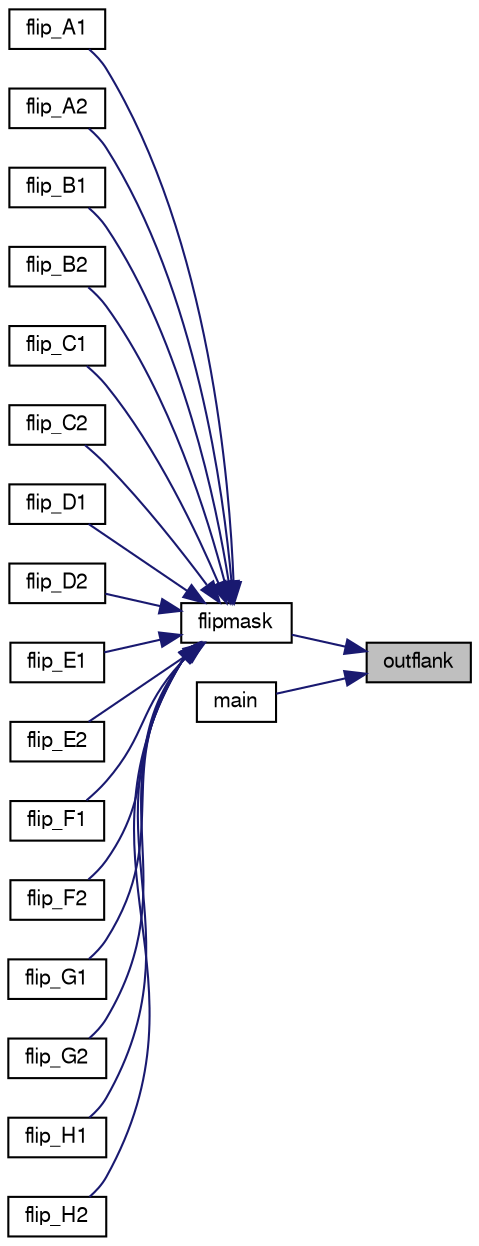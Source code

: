 digraph "outflank"
{
 // LATEX_PDF_SIZE
  bgcolor="transparent";
  edge [fontname="FreeSans",fontsize="10",labelfontname="FreeSans",labelfontsize="10"];
  node [fontname="FreeSans",fontsize="10",shape=record];
  rankdir="RL";
  Node1 [label="outflank",height=0.2,width=0.4,color="black", fillcolor="grey75", style="filled", fontcolor="black",tooltip=" "];
  Node1 -> Node2 [dir="back",color="midnightblue",fontsize="10",style="solid",fontname="FreeSans"];
  Node2 [label="flipmask",height=0.2,width=0.4,color="black",URL="$flip__sse_8c.html#a61d89d0703dac7cf9a62a39cf5708f39",tooltip=" "];
  Node2 -> Node3 [dir="back",color="midnightblue",fontsize="10",style="solid",fontname="FreeSans"];
  Node3 [label="flip_A1",height=0.2,width=0.4,color="black",URL="$flip__sse_8c.html#a002f9c4da61022b1935b5093ea9c29e8",tooltip=" "];
  Node2 -> Node4 [dir="back",color="midnightblue",fontsize="10",style="solid",fontname="FreeSans"];
  Node4 [label="flip_A2",height=0.2,width=0.4,color="black",URL="$flip__sse_8c.html#a1195312f3120e829596039a8df5b8409",tooltip=" "];
  Node2 -> Node5 [dir="back",color="midnightblue",fontsize="10",style="solid",fontname="FreeSans"];
  Node5 [label="flip_B1",height=0.2,width=0.4,color="black",URL="$flip__sse_8c.html#a3d40d319f85fbd80ff81a29023b91a10",tooltip=" "];
  Node2 -> Node6 [dir="back",color="midnightblue",fontsize="10",style="solid",fontname="FreeSans"];
  Node6 [label="flip_B2",height=0.2,width=0.4,color="black",URL="$flip__sse_8c.html#ab64f0c678112f332d54f730c8ae3234b",tooltip=" "];
  Node2 -> Node7 [dir="back",color="midnightblue",fontsize="10",style="solid",fontname="FreeSans"];
  Node7 [label="flip_C1",height=0.2,width=0.4,color="black",URL="$flip__sse_8c.html#a6203dd06302b84721bd24e5bd20d4896",tooltip=" "];
  Node2 -> Node8 [dir="back",color="midnightblue",fontsize="10",style="solid",fontname="FreeSans"];
  Node8 [label="flip_C2",height=0.2,width=0.4,color="black",URL="$flip__sse_8c.html#a1ee90a5edb5e32acacb0186db32ece2a",tooltip=" "];
  Node2 -> Node9 [dir="back",color="midnightblue",fontsize="10",style="solid",fontname="FreeSans"];
  Node9 [label="flip_D1",height=0.2,width=0.4,color="black",URL="$flip__sse_8c.html#a9e370a96b751c0f7b427cfa00a113932",tooltip=" "];
  Node2 -> Node10 [dir="back",color="midnightblue",fontsize="10",style="solid",fontname="FreeSans"];
  Node10 [label="flip_D2",height=0.2,width=0.4,color="black",URL="$flip__sse_8c.html#a8e598d2d853d4d34cc501f6eee362e4d",tooltip=" "];
  Node2 -> Node11 [dir="back",color="midnightblue",fontsize="10",style="solid",fontname="FreeSans"];
  Node11 [label="flip_E1",height=0.2,width=0.4,color="black",URL="$flip__sse_8c.html#a4a0ded78eaabc1d686c4071580409ae7",tooltip=" "];
  Node2 -> Node12 [dir="back",color="midnightblue",fontsize="10",style="solid",fontname="FreeSans"];
  Node12 [label="flip_E2",height=0.2,width=0.4,color="black",URL="$flip__sse_8c.html#a0234d92ef9d02dc9492351ee9cd86ff0",tooltip=" "];
  Node2 -> Node13 [dir="back",color="midnightblue",fontsize="10",style="solid",fontname="FreeSans"];
  Node13 [label="flip_F1",height=0.2,width=0.4,color="black",URL="$flip__sse_8c.html#aa8c9d6c02a7073436d7a8b2f348b4321",tooltip=" "];
  Node2 -> Node14 [dir="back",color="midnightblue",fontsize="10",style="solid",fontname="FreeSans"];
  Node14 [label="flip_F2",height=0.2,width=0.4,color="black",URL="$flip__sse_8c.html#a733f3a7949390b128e4d805bd7dfa01f",tooltip=" "];
  Node2 -> Node15 [dir="back",color="midnightblue",fontsize="10",style="solid",fontname="FreeSans"];
  Node15 [label="flip_G1",height=0.2,width=0.4,color="black",URL="$flip__sse_8c.html#ab883a1468768a5c156fa4d3852a159bb",tooltip=" "];
  Node2 -> Node16 [dir="back",color="midnightblue",fontsize="10",style="solid",fontname="FreeSans"];
  Node16 [label="flip_G2",height=0.2,width=0.4,color="black",URL="$flip__sse_8c.html#ae235c7aefdeb38e9896a90b0ca17bb7f",tooltip=" "];
  Node2 -> Node17 [dir="back",color="midnightblue",fontsize="10",style="solid",fontname="FreeSans"];
  Node17 [label="flip_H1",height=0.2,width=0.4,color="black",URL="$flip__sse_8c.html#aa64d86d486d5252cc033598f37299132",tooltip=" "];
  Node2 -> Node18 [dir="back",color="midnightblue",fontsize="10",style="solid",fontname="FreeSans"];
  Node18 [label="flip_H2",height=0.2,width=0.4,color="black",URL="$flip__sse_8c.html#a6cf90acb6e6413b9484a72c2d963a31b",tooltip=" "];
  Node1 -> Node19 [dir="back",color="midnightblue",fontsize="10",style="solid",fontname="FreeSans"];
  Node19 [label="main",height=0.2,width=0.4,color="black",URL="$generate__flip_8c.html#ae66f6b31b5ad750f1fe042a706a4e3d4",tooltip=" "];
}
